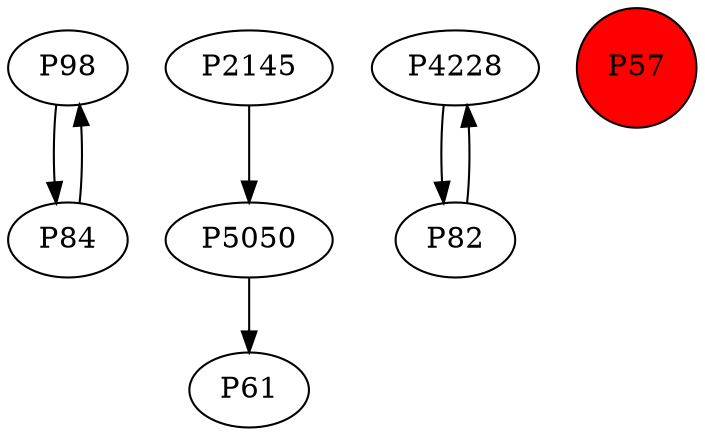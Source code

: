 digraph {
	P98 -> P84
	P2145 -> P5050
	P84 -> P98
	P4228 -> P82
	P82 -> P4228
	P5050 -> P61
	P57 [shape=circle]
	P57 [style=filled]
	P57 [fillcolor=red]
}